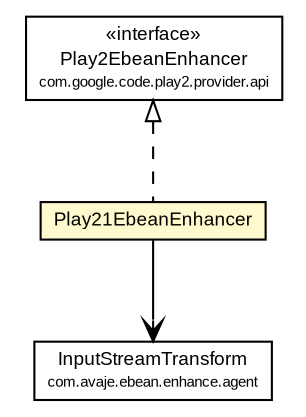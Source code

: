 #!/usr/local/bin/dot
#
# Class diagram 
# Generated by UMLGraph version R5_6-24-gf6e263 (http://www.umlgraph.org/)
#

digraph G {
	edge [fontname="arial",fontsize=10,labelfontname="arial",labelfontsize=10];
	node [fontname="arial",fontsize=10,shape=plaintext];
	nodesep=0.25;
	ranksep=0.5;
	// com.google.code.play2.provider.play21.Play21EbeanEnhancer
	c79 [label=<<table title="com.google.code.play2.provider.play21.Play21EbeanEnhancer" border="0" cellborder="1" cellspacing="0" cellpadding="2" port="p" bgcolor="lemonChiffon" href="./Play21EbeanEnhancer.html">
		<tr><td><table border="0" cellspacing="0" cellpadding="1">
<tr><td align="center" balign="center"> Play21EbeanEnhancer </td></tr>
		</table></td></tr>
		</table>>, URL="./Play21EbeanEnhancer.html", fontname="arial", fontcolor="black", fontsize=9.0];
	//com.google.code.play2.provider.play21.Play21EbeanEnhancer implements com.google.code.play2.provider.api.Play2EbeanEnhancer
	c82:p -> c79:p [dir=back,arrowtail=empty,style=dashed];
	// com.google.code.play2.provider.play21.Play21EbeanEnhancer NAVASSOC com.avaje.ebean.enhance.agent.InputStreamTransform
	c79:p -> c87:p [taillabel="", label="", headlabel="", fontname="arial", fontcolor="black", fontsize=10.0, color="black", arrowhead=open];
	// com.google.code.play2.provider.api.Play2EbeanEnhancer
	c82 [label=<<table title="com.google.code.play2.provider.api.Play2EbeanEnhancer" border="0" cellborder="1" cellspacing="0" cellpadding="2" port="p">
		<tr><td><table border="0" cellspacing="0" cellpadding="1">
<tr><td align="center" balign="center"> &#171;interface&#187; </td></tr>
<tr><td align="center" balign="center"> Play2EbeanEnhancer </td></tr>
<tr><td align="center" balign="center"><font point-size="7.0"> com.google.code.play2.provider.api </font></td></tr>
		</table></td></tr>
		</table>>, URL="null", fontname="arial", fontcolor="black", fontsize=9.0];
	// com.avaje.ebean.enhance.agent.InputStreamTransform
	c87 [label=<<table title="com.avaje.ebean.enhance.agent.InputStreamTransform" border="0" cellborder="1" cellspacing="0" cellpadding="2" port="p">
		<tr><td><table border="0" cellspacing="0" cellpadding="1">
<tr><td align="center" balign="center"> InputStreamTransform </td></tr>
<tr><td align="center" balign="center"><font point-size="7.0"> com.avaje.ebean.enhance.agent </font></td></tr>
		</table></td></tr>
		</table>>, URL="null", fontname="arial", fontcolor="black", fontsize=9.0];
}

